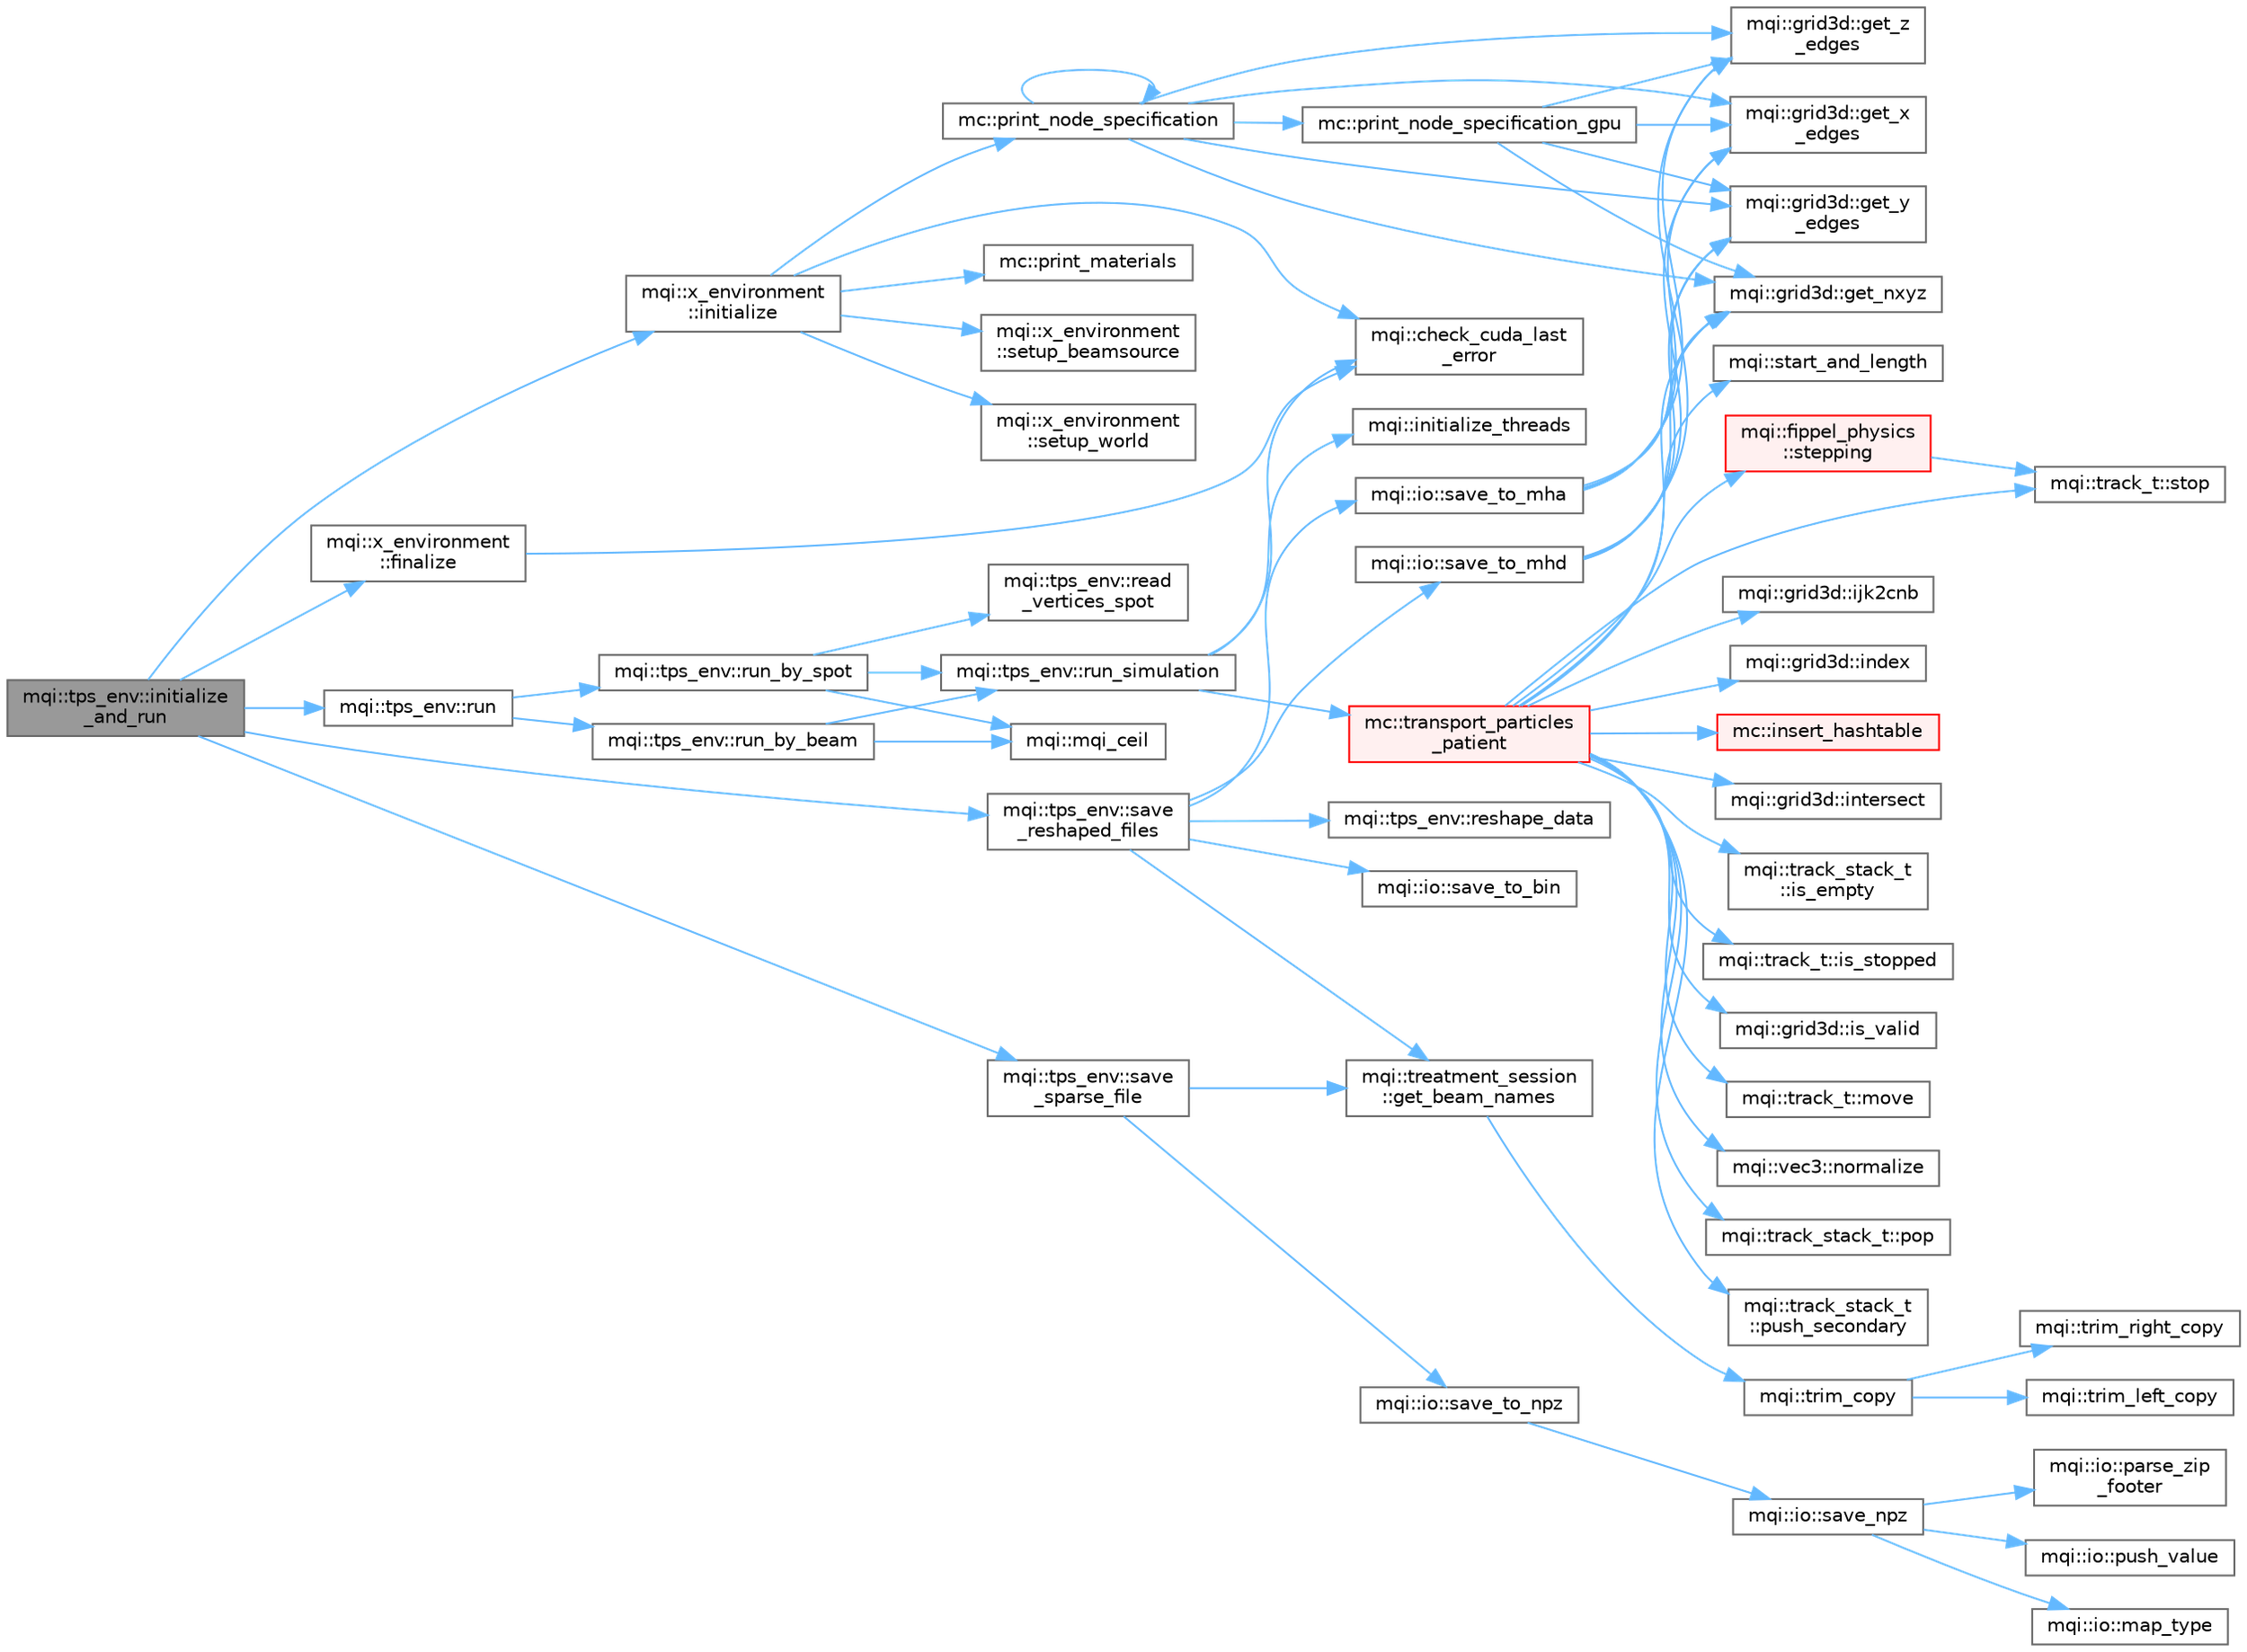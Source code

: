 digraph "mqi::tps_env::initialize_and_run"
{
 // LATEX_PDF_SIZE
  bgcolor="transparent";
  edge [fontname=Helvetica,fontsize=10,labelfontname=Helvetica,labelfontsize=10];
  node [fontname=Helvetica,fontsize=10,shape=box,height=0.2,width=0.4];
  rankdir="LR";
  Node1 [id="Node000001",label="mqi::tps_env::initialize\l_and_run",height=0.2,width=0.4,color="gray40", fillcolor="grey60", style="filled", fontcolor="black",tooltip="Initializes and runs the simulation for all specified beams."];
  Node1 -> Node2 [id="edge1_Node000001_Node000002",color="steelblue1",style="solid",tooltip=" "];
  Node2 [id="Node000002",label="mqi::x_environment\l::finalize",height=0.2,width=0.4,color="grey40", fillcolor="white", style="filled",URL="$classmqi_1_1x__environment.html#a8e860bd71f938cb81e77a27723b58732",tooltip="Finalizes the simulation and cleans up resources."];
  Node2 -> Node3 [id="edge2_Node000002_Node000003",color="steelblue1",style="solid",tooltip=" "];
  Node3 [id="Node000003",label="mqi::check_cuda_last\l_error",height=0.2,width=0.4,color="grey40", fillcolor="white", style="filled",URL="$namespacemqi.html#a9fd7d7da4b085c3866d492ae78576597",tooltip="Checks for any asynchronous errors returned by the CUDA runtime."];
  Node1 -> Node4 [id="edge3_Node000001_Node000004",color="steelblue1",style="solid",tooltip=" "];
  Node4 [id="Node000004",label="mqi::x_environment\l::initialize",height=0.2,width=0.4,color="grey40", fillcolor="white", style="filled",URL="$classmqi_1_1x__environment.html#adb56b2f835fedd10befb49bd5f44883b",tooltip="Initializes the simulation environment."];
  Node4 -> Node3 [id="edge4_Node000004_Node000003",color="steelblue1",style="solid",tooltip=" "];
  Node4 -> Node5 [id="edge5_Node000004_Node000005",color="steelblue1",style="solid",tooltip=" "];
  Node5 [id="Node000005",label="mc::print_materials",height=0.2,width=0.4,color="grey40", fillcolor="white", style="filled",URL="$namespacemc.html#aadfa7a8088f12d9c73e114513fa40fac",tooltip="CUDA kernel to print properties of materials on the GPU."];
  Node4 -> Node6 [id="edge6_Node000004_Node000006",color="steelblue1",style="solid",tooltip=" "];
  Node6 [id="Node000006",label="mc::print_node_specification",height=0.2,width=0.4,color="grey40", fillcolor="white", style="filled",URL="$namespacemc.html#ac8af900126bcee7a5ca597eb68cb635f",tooltip="CUDA kernel to print the specifications of a node and its children."];
  Node6 -> Node7 [id="edge7_Node000006_Node000007",color="steelblue1",style="solid",tooltip=" "];
  Node7 [id="Node000007",label="mqi::grid3d::get_nxyz",height=0.2,width=0.4,color="grey40", fillcolor="white", style="filled",URL="$classmqi_1_1grid3d.html#ad2ce2ce3583b02a860b0ba883418c924",tooltip="Gets the dimensions of the grid (number of voxels)."];
  Node6 -> Node8 [id="edge8_Node000006_Node000008",color="steelblue1",style="solid",tooltip=" "];
  Node8 [id="Node000008",label="mqi::grid3d::get_x\l_edges",height=0.2,width=0.4,color="grey40", fillcolor="white", style="filled",URL="$classmqi_1_1grid3d.html#a39ca84cdae9fae75801fb416cd7d3288",tooltip="Gets the array of x-edge coordinates."];
  Node6 -> Node9 [id="edge9_Node000006_Node000009",color="steelblue1",style="solid",tooltip=" "];
  Node9 [id="Node000009",label="mqi::grid3d::get_y\l_edges",height=0.2,width=0.4,color="grey40", fillcolor="white", style="filled",URL="$classmqi_1_1grid3d.html#a9dc2274b42225b30814f1bf104ffdd48",tooltip="Gets the array of y-edge coordinates."];
  Node6 -> Node10 [id="edge10_Node000006_Node000010",color="steelblue1",style="solid",tooltip=" "];
  Node10 [id="Node000010",label="mqi::grid3d::get_z\l_edges",height=0.2,width=0.4,color="grey40", fillcolor="white", style="filled",URL="$classmqi_1_1grid3d.html#a31aef33bc66488c4bda974f5fab1f205",tooltip="Gets the array of z-edge coordinates."];
  Node6 -> Node6 [id="edge11_Node000006_Node000006",color="steelblue1",style="solid",tooltip=" "];
  Node6 -> Node11 [id="edge12_Node000006_Node000011",color="steelblue1",style="solid",tooltip=" "];
  Node11 [id="Node000011",label="mc::print_node_specification_gpu",height=0.2,width=0.4,color="grey40", fillcolor="white", style="filled",URL="$namespacemc.html#ab3ce3bd834691406abf7691ce60b31c7",tooltip="CUDA device function to print the specifications of a node on the GPU."];
  Node11 -> Node7 [id="edge13_Node000011_Node000007",color="steelblue1",style="solid",tooltip=" "];
  Node11 -> Node8 [id="edge14_Node000011_Node000008",color="steelblue1",style="solid",tooltip=" "];
  Node11 -> Node9 [id="edge15_Node000011_Node000009",color="steelblue1",style="solid",tooltip=" "];
  Node11 -> Node10 [id="edge16_Node000011_Node000010",color="steelblue1",style="solid",tooltip=" "];
  Node4 -> Node12 [id="edge17_Node000004_Node000012",color="steelblue1",style="solid",tooltip=" "];
  Node12 [id="Node000012",label="mqi::x_environment\l::setup_beamsource",height=0.2,width=0.4,color="grey40", fillcolor="white", style="filled",URL="$classmqi_1_1x__environment.html#aac96e9dc6117fafece37ffbda4fdae30",tooltip="Pure virtual method to set up the beam source."];
  Node4 -> Node13 [id="edge18_Node000004_Node000013",color="steelblue1",style="solid",tooltip=" "];
  Node13 [id="Node000013",label="mqi::x_environment\l::setup_world",height=0.2,width=0.4,color="grey40", fillcolor="white", style="filled",URL="$classmqi_1_1x__environment.html#ab8693c74fcec60f2b9e6aa7354ff5a91",tooltip="Pure virtual method to set up the world geometry."];
  Node1 -> Node14 [id="edge19_Node000001_Node000014",color="steelblue1",style="solid",tooltip=" "];
  Node14 [id="Node000014",label="mqi::tps_env::run",height=0.2,width=0.4,color="grey40", fillcolor="white", style="filled",URL="$classmqi_1_1tps__env.html#a815e21607d6af016fa9eea6096ba066b",tooltip="Runs the simulation based on the specified simulation type (per-beam or per-spot)."];
  Node14 -> Node15 [id="edge20_Node000014_Node000015",color="steelblue1",style="solid",tooltip=" "];
  Node15 [id="Node000015",label="mqi::tps_env::run_by_beam",height=0.2,width=0.4,color="grey40", fillcolor="white", style="filled",URL="$classmqi_1_1tps__env.html#a5fc73242d27283f2b4e911aada6b3f21",tooltip="Runs the simulation on a per-beam basis."];
  Node15 -> Node16 [id="edge21_Node000015_Node000016",color="steelblue1",style="solid",tooltip=" "];
  Node16 [id="Node000016",label="mqi::mqi_ceil",height=0.2,width=0.4,color="grey40", fillcolor="white", style="filled",URL="$namespacemqi.html#aee3f02e2a711cdc6833a040492f7fc7d",tooltip="Calculates the ceiling of a number. Wrapper for ceil or ceilf."];
  Node15 -> Node17 [id="edge22_Node000015_Node000017",color="steelblue1",style="solid",tooltip=" "];
  Node17 [id="Node000017",label="mqi::tps_env::run_simulation",height=0.2,width=0.4,color="grey40", fillcolor="white", style="filled",URL="$classmqi_1_1tps__env.html#adcf39a30ee258747d918e5ba5b3c8ddb",tooltip="Runs a batch of the simulation."];
  Node17 -> Node3 [id="edge23_Node000017_Node000003",color="steelblue1",style="solid",tooltip=" "];
  Node17 -> Node18 [id="edge24_Node000017_Node000018",color="steelblue1",style="solid",tooltip=" "];
  Node18 [id="Node000018",label="mqi::initialize_threads",height=0.2,width=0.4,color="grey40", fillcolor="white", style="filled",URL="$namespacemqi.html#aaa7cca28b017d7716999a779df765956",tooltip="Initializes an array of thread-local data structures, primarily for seeding random number generators."];
  Node17 -> Node19 [id="edge25_Node000017_Node000019",color="steelblue1",style="solid",tooltip=" "];
  Node19 [id="Node000019",label="mc::transport_particles\l_patient",height=0.2,width=0.4,color="red", fillcolor="#FFF0F0", style="filled",URL="$namespacemc.html#ad4274be120fe0d5fd68795d74fc1770d",tooltip="CUDA kernel for transporting particles through a patient geometry."];
  Node19 -> Node7 [id="edge26_Node000019_Node000007",color="steelblue1",style="solid",tooltip=" "];
  Node19 -> Node20 [id="edge27_Node000019_Node000020",color="steelblue1",style="solid",tooltip=" "];
  Node20 [id="Node000020",label="mqi::grid3d::ijk2cnb",height=0.2,width=0.4,color="grey40", fillcolor="white", style="filled",URL="$classmqi_1_1grid3d.html#a124ac978806168aacfa923fdd3c30815",tooltip="Converts a 3D index (i,j,k) to a 1D flattened index (\"copy number\")."];
  Node19 -> Node21 [id="edge28_Node000019_Node000021",color="steelblue1",style="solid",tooltip=" "];
  Node21 [id="Node000021",label="mqi::grid3d::index",height=0.2,width=0.4,color="grey40", fillcolor="white", style="filled",URL="$classmqi_1_1grid3d.html#a96b33890b3faf15de1aa20be853ee6c7",tooltip="Finds the 3D index of the voxel containing a given point."];
  Node19 -> Node22 [id="edge29_Node000019_Node000022",color="steelblue1",style="solid",tooltip=" "];
  Node22 [id="Node000022",label="mc::insert_hashtable",height=0.2,width=0.4,color="red", fillcolor="#FFF0F0", style="filled",URL="$namespacemc.html#a4d16a19d1406115aa75fbd7e06670f84",tooltip="Inserts a key-value pair into a hash table using atomic operations."];
  Node19 -> Node25 [id="edge30_Node000019_Node000025",color="steelblue1",style="solid",tooltip=" "];
  Node25 [id="Node000025",label="mqi::grid3d::intersect",height=0.2,width=0.4,color="grey40", fillcolor="white", style="filled",URL="$classmqi_1_1grid3d.html#ac3eacc47abd7206b761b2d13db7cf7b1",tooltip="Calculates the intersection of a ray with the boundaries of the current voxel."];
  Node19 -> Node26 [id="edge31_Node000019_Node000026",color="steelblue1",style="solid",tooltip=" "];
  Node26 [id="Node000026",label="mqi::track_stack_t\l::is_empty",height=0.2,width=0.4,color="grey40", fillcolor="white", style="filled",URL="$classmqi_1_1track__stack__t.html#a990f65c65ed428f8f8e3bd676360e7de",tooltip="Checks if the stack is empty."];
  Node19 -> Node27 [id="edge32_Node000019_Node000027",color="steelblue1",style="solid",tooltip=" "];
  Node27 [id="Node000027",label="mqi::track_t::is_stopped",height=0.2,width=0.4,color="grey40", fillcolor="white", style="filled",URL="$classmqi_1_1track__t.html#a8b3e9c2d3820bb4e6b2221ed46098a85",tooltip="Checks if the track's status is STOPPED."];
  Node19 -> Node28 [id="edge33_Node000019_Node000028",color="steelblue1",style="solid",tooltip=" "];
  Node28 [id="Node000028",label="mqi::grid3d::is_valid",height=0.2,width=0.4,color="grey40", fillcolor="white", style="filled",URL="$classmqi_1_1grid3d.html#a7e917968d3996f7eb1e75397e9dbd81b",tooltip="Checks if a given 3D index is within the valid grid boundaries."];
  Node19 -> Node29 [id="edge34_Node000019_Node000029",color="steelblue1",style="solid",tooltip=" "];
  Node29 [id="Node000029",label="mqi::track_t::move",height=0.2,width=0.4,color="grey40", fillcolor="white", style="filled",URL="$classmqi_1_1track__t.html#a27665f7a0784424157f5d17826951145",tooltip="Finalizes the current step and prepares for the next one."];
  Node19 -> Node30 [id="edge35_Node000019_Node000030",color="steelblue1",style="solid",tooltip=" "];
  Node30 [id="Node000030",label="mqi::vec3::normalize",height=0.2,width=0.4,color="grey40", fillcolor="white", style="filled",URL="$classmqi_1_1vec3.html#ac0bb2cebe4fbfbed9155262841c426f9",tooltip="Normalizes the vector to unit length."];
  Node19 -> Node31 [id="edge36_Node000019_Node000031",color="steelblue1",style="solid",tooltip=" "];
  Node31 [id="Node000031",label="mqi::track_stack_t::pop",height=0.2,width=0.4,color="grey40", fillcolor="white", style="filled",URL="$classmqi_1_1track__stack__t.html#af69d582704419d0d12c5d441d9df9676",tooltip="Removes and returns the track from the top of the stack."];
  Node19 -> Node32 [id="edge37_Node000019_Node000032",color="steelblue1",style="solid",tooltip=" "];
  Node32 [id="Node000032",label="mqi::track_stack_t\l::push_secondary",height=0.2,width=0.4,color="grey40", fillcolor="white", style="filled",URL="$classmqi_1_1track__stack__t.html#a54dd3bc633b0c06c1ffa671a2e219d9e",tooltip="Pushes a secondary track onto the top of the stack."];
  Node19 -> Node33 [id="edge38_Node000019_Node000033",color="steelblue1",style="solid",tooltip=" "];
  Node33 [id="Node000033",label="mqi::start_and_length",height=0.2,width=0.4,color="grey40", fillcolor="white", style="filled",URL="$namespacemqi.html#a5874eaa37c0b37f218da6afb747babd3",tooltip="Calculates the starting index and number of jobs for a specific thread."];
  Node19 -> Node34 [id="edge39_Node000019_Node000034",color="steelblue1",style="solid",tooltip=" "];
  Node34 [id="Node000034",label="mqi::fippel_physics\l::stepping",height=0.2,width=0.4,color="red", fillcolor="#FFF0F0", style="filled",URL="$classmqi_1_1fippel__physics.html#aec06891380034c07deb8bdd0129faa86",tooltip="Determines the step length and samples discrete interactions for a particle track."];
  Node34 -> Node42 [id="edge40_Node000034_Node000042",color="steelblue1",style="solid",tooltip=" "];
  Node42 [id="Node000042",label="mqi::track_t::stop",height=0.2,width=0.4,color="grey40", fillcolor="white", style="filled",URL="$classmqi_1_1track__t.html#a2fb6ed4e1f15b65001795da2f135b53a",tooltip="Sets the track's status to STOPPED, ending its transport."];
  Node19 -> Node42 [id="edge41_Node000019_Node000042",color="steelblue1",style="solid",tooltip=" "];
  Node14 -> Node48 [id="edge42_Node000014_Node000048",color="steelblue1",style="solid",tooltip=" "];
  Node48 [id="Node000048",label="mqi::tps_env::run_by_spot",height=0.2,width=0.4,color="grey40", fillcolor="white", style="filled",URL="$classmqi_1_1tps__env.html#a57a32b1551abb79ca6a59e5864560d4f",tooltip="Runs the simulation on a per-spot basis."];
  Node48 -> Node16 [id="edge43_Node000048_Node000016",color="steelblue1",style="solid",tooltip=" "];
  Node48 -> Node49 [id="edge44_Node000048_Node000049",color="steelblue1",style="solid",tooltip=" "];
  Node49 [id="Node000049",label="mqi::tps_env::read\l_vertices_spot",height=0.2,width=0.4,color="grey40", fillcolor="white", style="filled",URL="$classmqi_1_1tps__env.html#a9b6fa071b498c70e13eb7b16e3294b20",tooltip="Reads vertices for a spot and populates the vertices and score offset vector."];
  Node48 -> Node17 [id="edge45_Node000048_Node000017",color="steelblue1",style="solid",tooltip=" "];
  Node1 -> Node50 [id="edge46_Node000001_Node000050",color="steelblue1",style="solid",tooltip=" "];
  Node50 [id="Node000050",label="mqi::tps_env::save\l_reshaped_files",height=0.2,width=0.4,color="grey40", fillcolor="white", style="filled",URL="$classmqi_1_1tps__env.html#a6c46039ec5f8ad11f01812443d60e050",tooltip="Saves the reshaped simulation results to files in various formats (mhd, mha, raw)."];
  Node50 -> Node51 [id="edge47_Node000050_Node000051",color="steelblue1",style="solid",tooltip=" "];
  Node51 [id="Node000051",label="mqi::treatment_session\l::get_beam_names",height=0.2,width=0.4,color="grey40", fillcolor="white", style="filled",URL="$classmqi_1_1treatment__session.html#ab34ece772cc061bfa0416479129787ab",tooltip="Retrieves a list of all beam names from the treatment plan."];
  Node51 -> Node52 [id="edge48_Node000051_Node000052",color="steelblue1",style="solid",tooltip=" "];
  Node52 [id="Node000052",label="mqi::trim_copy",height=0.2,width=0.4,color="grey40", fillcolor="white", style="filled",URL="$namespacemqi.html#aa0eab400a55a6a7957d2b4eb8391916b",tooltip="Removes leading and trailing whitespace from a string."];
  Node52 -> Node53 [id="edge49_Node000052_Node000053",color="steelblue1",style="solid",tooltip=" "];
  Node53 [id="Node000053",label="mqi::trim_left_copy",height=0.2,width=0.4,color="grey40", fillcolor="white", style="filled",URL="$namespacemqi.html#ae5afdecf41c73ac5ca33fb96dfab63f6",tooltip="Removes leading whitespace from a string."];
  Node52 -> Node54 [id="edge50_Node000052_Node000054",color="steelblue1",style="solid",tooltip=" "];
  Node54 [id="Node000054",label="mqi::trim_right_copy",height=0.2,width=0.4,color="grey40", fillcolor="white", style="filled",URL="$namespacemqi.html#a44092bf42c4446f872fd67a0fd085e6d",tooltip="Removes trailing whitespace from a string."];
  Node50 -> Node55 [id="edge51_Node000050_Node000055",color="steelblue1",style="solid",tooltip=" "];
  Node55 [id="Node000055",label="mqi::tps_env::reshape_data",height=0.2,width=0.4,color="grey40", fillcolor="white", style="filled",URL="$classmqi_1_1tps__env.html#a8148f76d075e80579c3982f1e26edc65",tooltip="Reshapes the scored data from a sparse format to a dense 3D grid."];
  Node50 -> Node56 [id="edge52_Node000050_Node000056",color="steelblue1",style="solid",tooltip=" "];
  Node56 [id="Node000056",label="mqi::io::save_to_bin",height=0.2,width=0.4,color="grey40", fillcolor="white", style="filled",URL="$namespacemqi_1_1io.html#a3d7d08b8b674430cce1d0a3d63b426f1",tooltip="Saves sparse scorer data to separate binary files."];
  Node50 -> Node57 [id="edge53_Node000050_Node000057",color="steelblue1",style="solid",tooltip=" "];
  Node57 [id="Node000057",label="mqi::io::save_to_mha",height=0.2,width=0.4,color="grey40", fillcolor="white", style="filled",URL="$namespacemqi_1_1io.html#af9fe1e2896ecde77dbacfd8b4cac22d6",tooltip="Saves volumetric data to a single MetaImage file (.mha)."];
  Node57 -> Node7 [id="edge54_Node000057_Node000007",color="steelblue1",style="solid",tooltip=" "];
  Node57 -> Node8 [id="edge55_Node000057_Node000008",color="steelblue1",style="solid",tooltip=" "];
  Node57 -> Node9 [id="edge56_Node000057_Node000009",color="steelblue1",style="solid",tooltip=" "];
  Node57 -> Node10 [id="edge57_Node000057_Node000010",color="steelblue1",style="solid",tooltip=" "];
  Node50 -> Node58 [id="edge58_Node000050_Node000058",color="steelblue1",style="solid",tooltip=" "];
  Node58 [id="Node000058",label="mqi::io::save_to_mhd",height=0.2,width=0.4,color="grey40", fillcolor="white", style="filled",URL="$namespacemqi_1_1io.html#a87f96ca392c65b5d3336237e788a8f2f",tooltip="Saves volumetric data to a MetaImage header/raw file pair (.mhd/.raw)."];
  Node58 -> Node7 [id="edge59_Node000058_Node000007",color="steelblue1",style="solid",tooltip=" "];
  Node58 -> Node8 [id="edge60_Node000058_Node000008",color="steelblue1",style="solid",tooltip=" "];
  Node58 -> Node9 [id="edge61_Node000058_Node000009",color="steelblue1",style="solid",tooltip=" "];
  Node58 -> Node10 [id="edge62_Node000058_Node000010",color="steelblue1",style="solid",tooltip=" "];
  Node1 -> Node59 [id="edge63_Node000001_Node000059",color="steelblue1",style="solid",tooltip=" "];
  Node59 [id="Node000059",label="mqi::tps_env::save\l_sparse_file",height=0.2,width=0.4,color="grey40", fillcolor="white", style="filled",URL="$classmqi_1_1tps__env.html#a8704f4b05c3694c287abfba698d12663",tooltip="Saves the simulation results in a sparse format (npz)."];
  Node59 -> Node51 [id="edge64_Node000059_Node000051",color="steelblue1",style="solid",tooltip=" "];
  Node59 -> Node60 [id="edge65_Node000059_Node000060",color="steelblue1",style="solid",tooltip=" "];
  Node60 [id="Node000060",label="mqi::io::save_to_npz",height=0.2,width=0.4,color="grey40", fillcolor="white", style="filled",URL="$namespacemqi_1_1io.html#acbc8b7d90491f5ea50186e5912871c19",tooltip="Saves scorer data to a compressed NumPy .npz file in spot-major CSR format."];
  Node60 -> Node61 [id="edge66_Node000060_Node000061",color="steelblue1",style="solid",tooltip=" "];
  Node61 [id="Node000061",label="mqi::io::save_npz",height=0.2,width=0.4,color="grey40", fillcolor="white", style="filled",URL="$namespacemqi_1_1io.html#a4d4301444a704ee38b9c69109c2b7519",tooltip="Saves a std::string as a variable in a .npz file."];
  Node61 -> Node62 [id="edge67_Node000061_Node000062",color="steelblue1",style="solid",tooltip=" "];
  Node62 [id="Node000062",label="mqi::io::map_type",height=0.2,width=0.4,color="grey40", fillcolor="white", style="filled",URL="$namespacemqi_1_1io.html#aaf36ad3e258a799467d01ba89c4fb85c",tooltip="Maps a C++ typeid to a NumPy type character code."];
  Node61 -> Node63 [id="edge68_Node000061_Node000063",color="steelblue1",style="solid",tooltip=" "];
  Node63 [id="Node000063",label="mqi::io::parse_zip\l_footer",height=0.2,width=0.4,color="grey40", fillcolor="white", style="filled",URL="$namespacemqi_1_1io.html#a75437f69b4965bc184309762825b95e0",tooltip="Parses the End of Central Directory Record (EOCD) of a ZIP file."];
  Node61 -> Node64 [id="edge69_Node000061_Node000064",color="steelblue1",style="solid",tooltip=" "];
  Node64 [id="Node000064",label="mqi::io::push_value",height=0.2,width=0.4,color="grey40", fillcolor="white", style="filled",URL="$namespacemqi_1_1io.html#ac863aaac9954cd36277bf4720a22feca",tooltip="Appends the bytes of a std::string to a character vector."];
}

